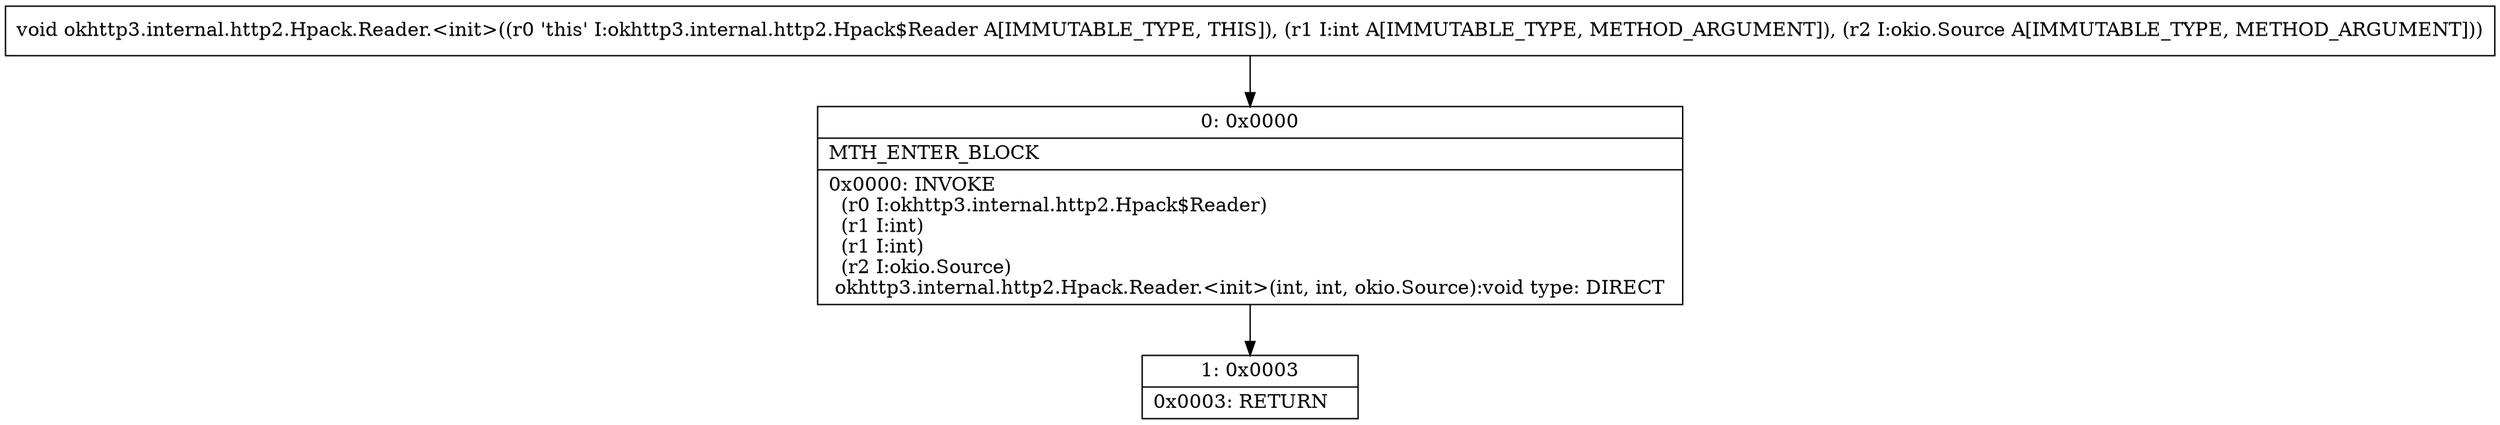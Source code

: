 digraph "CFG forokhttp3.internal.http2.Hpack.Reader.\<init\>(ILokio\/Source;)V" {
Node_0 [shape=record,label="{0\:\ 0x0000|MTH_ENTER_BLOCK\l|0x0000: INVOKE  \l  (r0 I:okhttp3.internal.http2.Hpack$Reader)\l  (r1 I:int)\l  (r1 I:int)\l  (r2 I:okio.Source)\l okhttp3.internal.http2.Hpack.Reader.\<init\>(int, int, okio.Source):void type: DIRECT \l}"];
Node_1 [shape=record,label="{1\:\ 0x0003|0x0003: RETURN   \l}"];
MethodNode[shape=record,label="{void okhttp3.internal.http2.Hpack.Reader.\<init\>((r0 'this' I:okhttp3.internal.http2.Hpack$Reader A[IMMUTABLE_TYPE, THIS]), (r1 I:int A[IMMUTABLE_TYPE, METHOD_ARGUMENT]), (r2 I:okio.Source A[IMMUTABLE_TYPE, METHOD_ARGUMENT])) }"];
MethodNode -> Node_0;
Node_0 -> Node_1;
}

